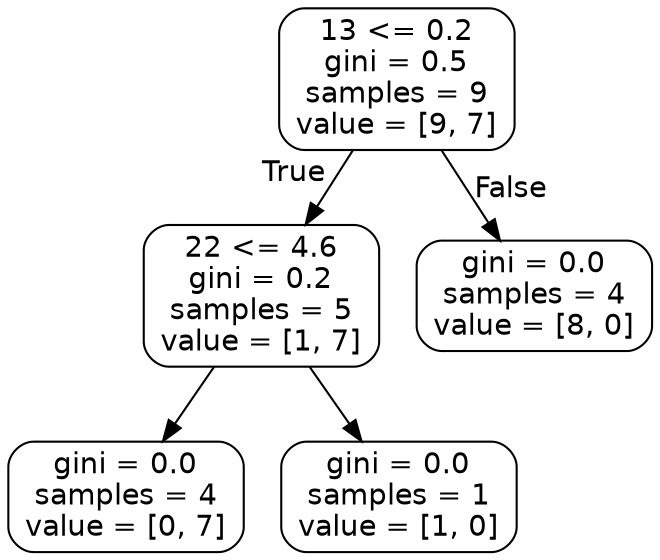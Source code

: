 digraph Tree {
node [shape=box, style="rounded", color="black", fontname=helvetica] ;
edge [fontname=helvetica] ;
0 [label="13 <= 0.2\ngini = 0.5\nsamples = 9\nvalue = [9, 7]"] ;
1 [label="22 <= 4.6\ngini = 0.2\nsamples = 5\nvalue = [1, 7]"] ;
0 -> 1 [labeldistance=2.5, labelangle=45, headlabel="True"] ;
2 [label="gini = 0.0\nsamples = 4\nvalue = [0, 7]"] ;
1 -> 2 ;
3 [label="gini = 0.0\nsamples = 1\nvalue = [1, 0]"] ;
1 -> 3 ;
4 [label="gini = 0.0\nsamples = 4\nvalue = [8, 0]"] ;
0 -> 4 [labeldistance=2.5, labelangle=-45, headlabel="False"] ;
}